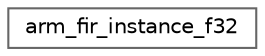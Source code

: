 digraph "Graphical Class Hierarchy"
{
 // LATEX_PDF_SIZE
  bgcolor="transparent";
  edge [fontname=Helvetica,fontsize=10,labelfontname=Helvetica,labelfontsize=10];
  node [fontname=Helvetica,fontsize=10,shape=box,height=0.2,width=0.4];
  rankdir="LR";
  Node0 [id="Node000000",label="arm_fir_instance_f32",height=0.2,width=0.4,color="grey40", fillcolor="white", style="filled",URL="$structarm__fir__instance__f32.html",tooltip="Instance structure for the floating-point FIR filter."];
}
